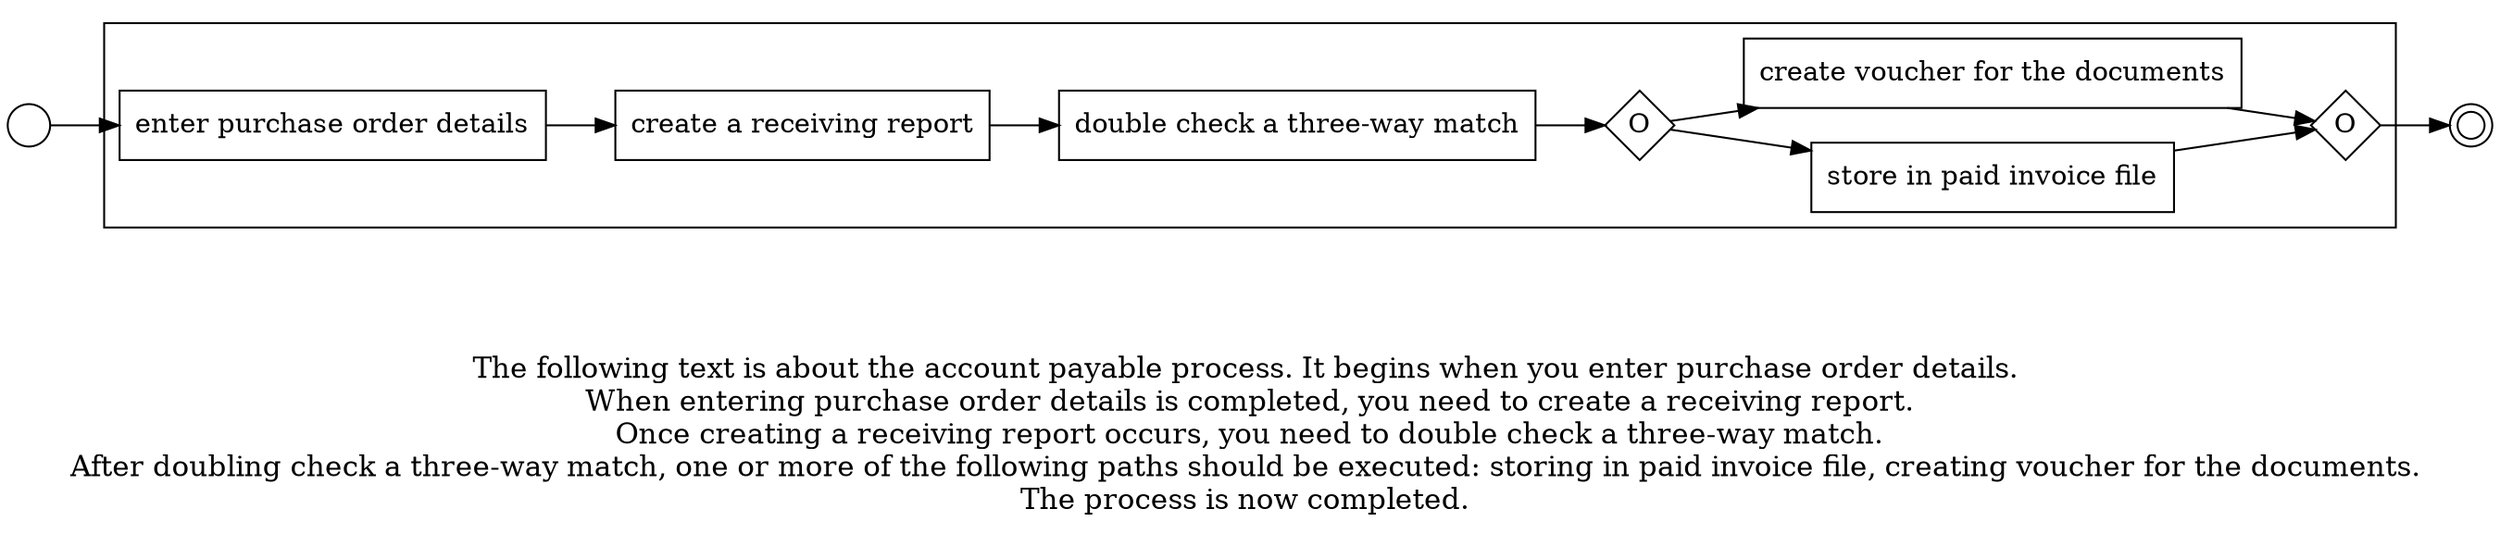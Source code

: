 digraph account_payable_process_54 {
	graph [rankdir=LR]
	START_NODE [label="" shape=circle width=0.3]
	subgraph CLUSTER_0 {
		"enter purchase order details" [shape=box]
		"create a receiving report" [shape=box]
		"enter purchase order details" -> "create a receiving report"
		"double check a three-way match" [shape=box]
		"create a receiving report" -> "double check a three-way match"
		"OR_SPLIT--4. Payment_ED3V" [label=O fixedsize=true shape=diamond width=0.5]
		"double check a three-way match" -> "OR_SPLIT--4. Payment_ED3V"
		"store in paid invoice file" [shape=box]
		"OR_SPLIT--4. Payment_ED3V" -> "store in paid invoice file"
		"create voucher for the documents" [shape=box]
		"OR_SPLIT--4. Payment_ED3V" -> "create voucher for the documents"
		"OR_JOIN--4. Payment_ED3V" [label=O fixedsize=true shape=diamond width=0.5]
		"store in paid invoice file" -> "OR_JOIN--4. Payment_ED3V"
		"create voucher for the documents" -> "OR_JOIN--4. Payment_ED3V"
	}
	START_NODE -> "enter purchase order details"
	END_NODE [label="" shape=doublecircle width=0.2]
	"OR_JOIN--4. Payment_ED3V" -> END_NODE
	fontsize=15 label="\n\n
The following text is about the account payable process. It begins when you enter purchase order details. 
When entering purchase order details is completed, you need to create a receiving report.
Once creating a receiving report occurs, you need to double check a three-way match.
After doubling check a three-way match, one or more of the following paths should be executed: storing in paid invoice file, creating voucher for the documents. 
The process is now completed. 
"
}
